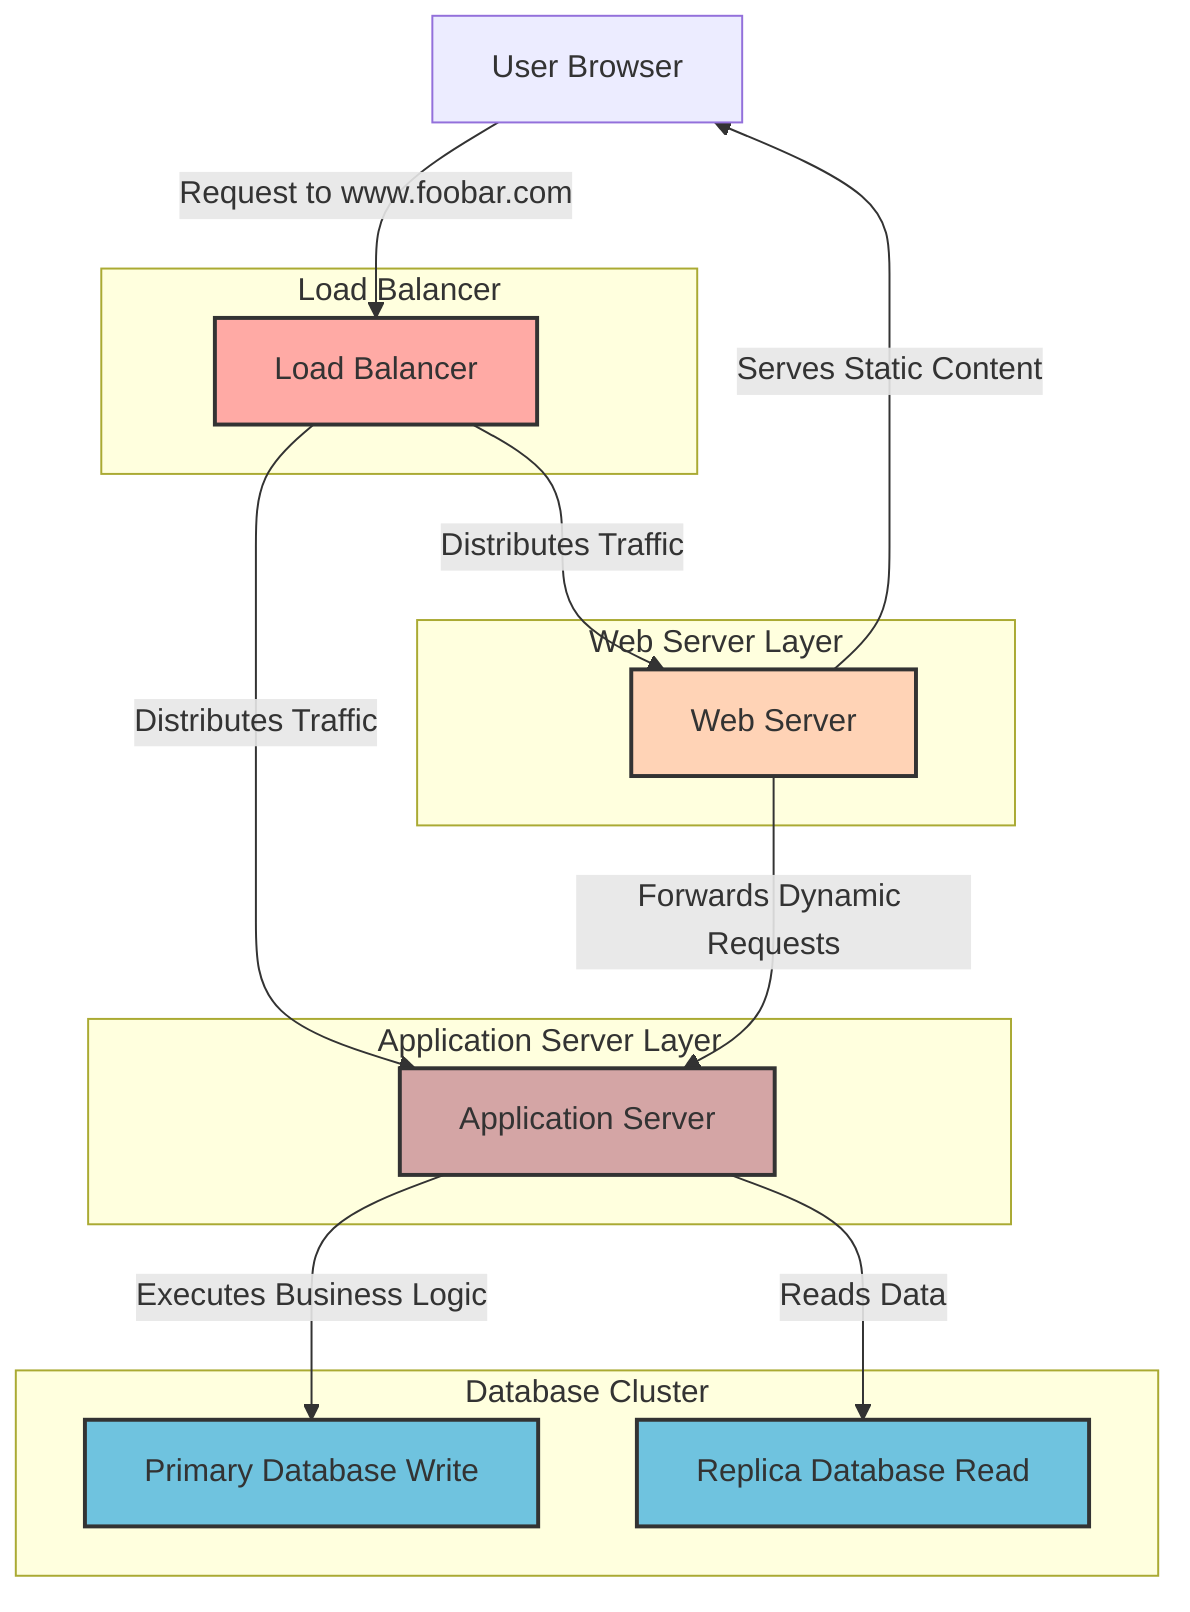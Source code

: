 graph TD
    A[User Browser] -->|Request to www.foobar.com| B[Load Balancer]
    B -->|Distributes Traffic| C[Web Server]
    B -->|Distributes Traffic| D[Application Server]

    C -->|Serves Static Content| A
    C -->|Forwards Dynamic Requests| D

    D -->|Executes Business Logic| E[Primary Database Write]
    D -->|Reads Data| F[Replica Database Read]

    %% Descriptions for Components
    %% Load Balancer
    subgraph LB[Load Balancer]
        direction TB
        B[Load Balancer]
    end

    %% Web Server
    subgraph WS[Web Server Layer]
        direction TB
        C[Web Server]
    end

    %% Application Server
    subgraph AS[Application Server Layer]
        direction TB
        D[Application Server]
    end

    %% Database Cluster
    subgraph DB[Database Cluster]
        direction TB
        E[Primary Database Write]
        F[Replica Database Read]
    end

    %% Notes
    classDef loadbalancer fill:#ffaaa5,stroke:#333,stroke-width:2px;
    classDef webserver fill:#ffd3b6,stroke:#333,stroke-width:2px;
    classDef appserver fill:#d4a5a5,stroke:#333,stroke-width:2px;
    classDef database fill:#6fc3df,stroke:#333,stroke-width:2px;

    %% Assign Classes
    class B loadbalancer;
    class C webserver;
    class D appserver;
    class E,F database;